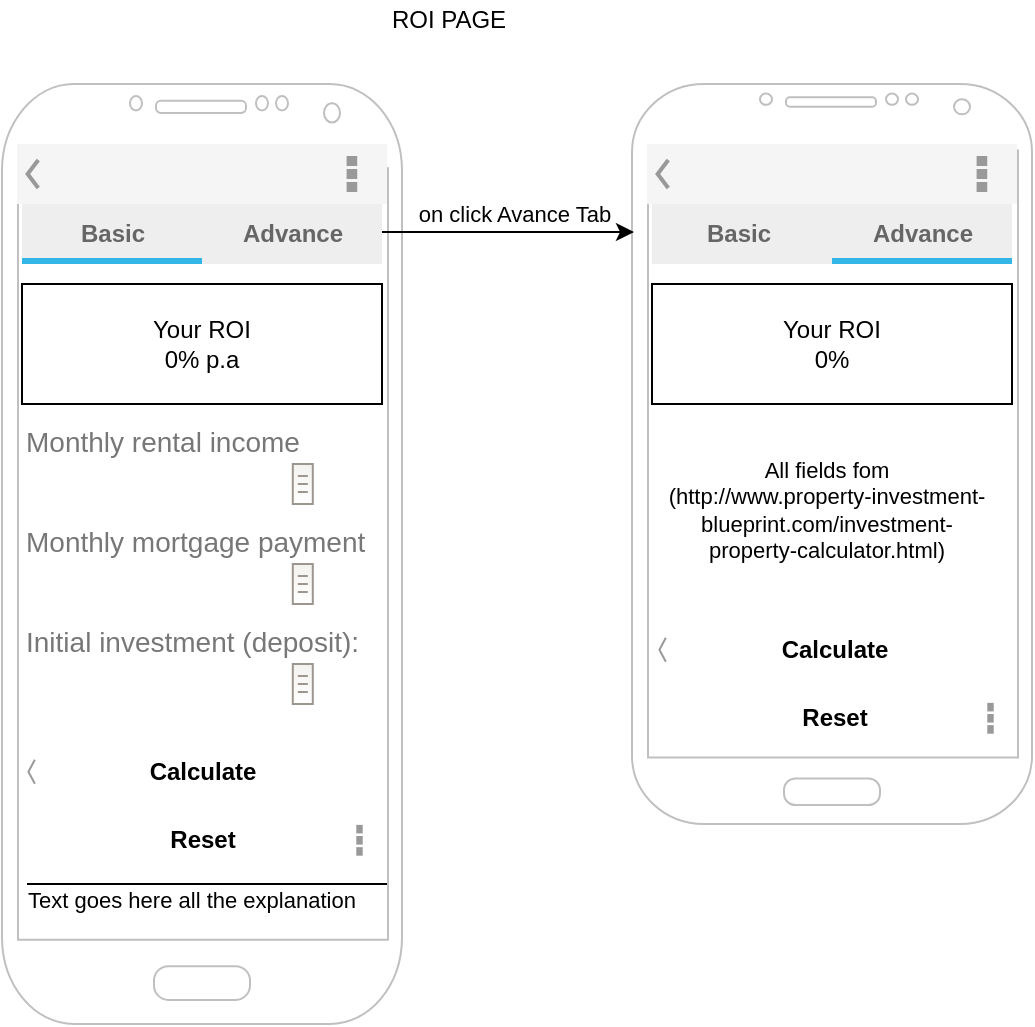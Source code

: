 <mxfile version="13.1.14" type="device"><diagram id="B-e0kKmEO6lOx1qu5hJP" name="Page-1"><mxGraphModel dx="782" dy="1532" grid="1" gridSize="10" guides="1" tooltips="1" connect="1" arrows="1" fold="1" page="1" pageScale="1" pageWidth="850" pageHeight="1100" background="none" math="0" shadow="0"><root><mxCell id="0"/><mxCell id="1" parent="0"/><mxCell id="aGyYyqSx-PIG1nHbQuLe-2" value="" style="strokeWidth=1;html=1;shadow=0;dashed=0;shape=mxgraph.android.scrollbars2;fillColor=#ffffff;strokeColor=none;" vertex="1" parent="1"><mxGeometry x="435" y="-30" width="180" height="270" as="geometry"/></mxCell><mxCell id="jYLuTEDQTWu2xpjve3Nn-9" value="" style="strokeWidth=1;html=1;shadow=0;dashed=0;shape=mxgraph.android.scrollbars2;fillColor=#ffffff;strokeColor=none;" parent="1" vertex="1"><mxGeometry x="120" y="-30" width="180" height="320" as="geometry"/></mxCell><mxCell id="jYLuTEDQTWu2xpjve3Nn-2" value="" style="verticalLabelPosition=bottom;verticalAlign=top;html=1;shadow=0;dashed=0;strokeWidth=1;shape=mxgraph.android.phone2;strokeColor=#c0c0c0;fillColor=#ffffff;gradientColor=#ffffff;" parent="1" vertex="1"><mxGeometry x="110" y="-90" width="200" height="470" as="geometry"/></mxCell><mxCell id="jYLuTEDQTWu2xpjve3Nn-5" value="" style="strokeWidth=1;html=1;shadow=0;dashed=0;shape=mxgraph.android.action_bar;fillColor=#f5f5f5;strokeColor=#666666;strokeWidth=2;fontColor=#333333;" parent="1" vertex="1"><mxGeometry x="117.5" y="-60" width="185" height="30" as="geometry"/></mxCell><mxCell id="jYLuTEDQTWu2xpjve3Nn-6" value="" style="strokeWidth=1;html=1;shadow=0;dashed=0;shape=mxgraph.android.split_action_bar_landscape;" parent="1" vertex="1"><mxGeometry x="120" y="241" width="180" height="60" as="geometry"/></mxCell><mxCell id="jYLuTEDQTWu2xpjve3Nn-7" value="Calculate" style="strokeWidth=1;html=1;shadow=0;dashed=0;shape=mxgraph.android.anchor;fontStyle=1;" parent="jYLuTEDQTWu2xpjve3Nn-6" vertex="1"><mxGeometry width="180" height="25.714" as="geometry"/></mxCell><mxCell id="jYLuTEDQTWu2xpjve3Nn-8" value="&lt;div&gt;Reset&lt;/div&gt;" style="strokeWidth=1;html=1;shadow=0;dashed=0;shape=mxgraph.android.anchor;fontStyle=1;" parent="jYLuTEDQTWu2xpjve3Nn-6" vertex="1"><mxGeometry y="34.286" width="180" height="25.714" as="geometry"/></mxCell><mxCell id="jYLuTEDQTWu2xpjve3Nn-29" value="" style="strokeWidth=1;html=1;shadow=0;dashed=0;shape=mxgraph.android.rrect;rSize=0;fillColor=#eeeeee;strokeColor=none;" parent="1" vertex="1"><mxGeometry x="120" y="-30" width="180" height="30" as="geometry"/></mxCell><mxCell id="jYLuTEDQTWu2xpjve3Nn-31" value="Basic" style="strokeWidth=1;html=1;shadow=0;dashed=0;shape=mxgraph.android.rrect;rSize=0;fontStyle=1;fillColor=none;strokeColor=none;fontColor=#666666;" parent="jYLuTEDQTWu2xpjve3Nn-29" vertex="1"><mxGeometry width="90" height="30" as="geometry"/></mxCell><mxCell id="jYLuTEDQTWu2xpjve3Nn-32" value="" style="strokeWidth=1;html=1;shadow=0;dashed=0;shape=mxgraph.android.rrect;rSize=0;fillColor=#33b5e5;strokeColor=none;" parent="jYLuTEDQTWu2xpjve3Nn-31" vertex="1"><mxGeometry y="27" width="90" height="3" as="geometry"/></mxCell><mxCell id="jYLuTEDQTWu2xpjve3Nn-33" value="Advance" style="strokeWidth=1;html=1;shadow=0;dashed=0;shape=mxgraph.android.anchor;fontStyle=1;fontColor=#666666;" parent="jYLuTEDQTWu2xpjve3Nn-29" vertex="1"><mxGeometry x="90" width="90" height="30" as="geometry"/></mxCell><mxCell id="jYLuTEDQTWu2xpjve3Nn-38" value="Monthly rental income" style="html=1;shadow=0;dashed=0;shape=mxgraph.bootstrap.rangeInput;dx=0.78;strokeColor=#9D968E;fillColor=#FFFFFF;fontColor=#777777;whiteSpace=wrap;align=left;verticalAlign=bottom;fontStyle=0;fontSize=14;labelPosition=center;verticalLabelPosition=top;gradientColor=#F4F2EF;gradientDirection=north;rangeStyle=rect;handleStyle=rect;" parent="1" vertex="1"><mxGeometry x="120" y="100" width="180" height="20" as="geometry"/></mxCell><mxCell id="jYLuTEDQTWu2xpjve3Nn-39" value="Monthly mortgage payment" style="html=1;shadow=0;dashed=0;shape=mxgraph.bootstrap.rangeInput;dx=0.78;strokeColor=#9D968E;fillColor=#FFFFFF;fontColor=#777777;whiteSpace=wrap;align=left;verticalAlign=bottom;fontStyle=0;fontSize=14;labelPosition=center;verticalLabelPosition=top;gradientColor=#F4F2EF;gradientDirection=north;rangeStyle=rect;handleStyle=rect;" parent="1" vertex="1"><mxGeometry x="120" y="150" width="180" height="20" as="geometry"/></mxCell><mxCell id="jYLuTEDQTWu2xpjve3Nn-41" value="" style="line;strokeWidth=1;html=1;shadow=0;fillColor=#FFFFFF;gradientColor=none;" parent="1" vertex="1"><mxGeometry x="122.5" y="305" width="180" height="10" as="geometry"/></mxCell><mxCell id="jYLuTEDQTWu2xpjve3Nn-44" value="" style="rounded=0;whiteSpace=wrap;html=1;shadow=0;strokeColor=#000000;strokeWidth=1;fillColor=#FFFFFF;gradientColor=none;" parent="1" vertex="1"><mxGeometry x="120" y="10" width="180" height="60" as="geometry"/></mxCell><mxCell id="jYLuTEDQTWu2xpjve3Nn-45" value="&lt;div&gt;Your ROI&lt;br&gt;&lt;/div&gt;&lt;div&gt;0% p.a&lt;br&gt;&lt;/div&gt;" style="text;html=1;strokeColor=none;fillColor=none;align=center;verticalAlign=middle;whiteSpace=wrap;rounded=0;shadow=0;" parent="1" vertex="1"><mxGeometry x="120" y="10" width="180" height="60" as="geometry"/></mxCell><mxCell id="aGyYyqSx-PIG1nHbQuLe-1" value="&lt;div&gt;ROI PAGE&lt;/div&gt;" style="text;html=1;align=center;verticalAlign=middle;resizable=0;points=[];autosize=1;" vertex="1" parent="1"><mxGeometry x="297.5" y="-132" width="70" height="20" as="geometry"/></mxCell><mxCell id="aGyYyqSx-PIG1nHbQuLe-3" value="" style="verticalLabelPosition=bottom;verticalAlign=top;html=1;shadow=0;dashed=0;strokeWidth=1;shape=mxgraph.android.phone2;strokeColor=#c0c0c0;fillColor=#ffffff;gradientColor=#ffffff;" vertex="1" parent="1"><mxGeometry x="425" y="-90" width="200" height="370" as="geometry"/></mxCell><mxCell id="aGyYyqSx-PIG1nHbQuLe-4" value="" style="strokeWidth=1;html=1;shadow=0;dashed=0;shape=mxgraph.android.action_bar;fillColor=#f5f5f5;strokeColor=#666666;strokeWidth=2;fontColor=#333333;" vertex="1" parent="1"><mxGeometry x="432.5" y="-60" width="185" height="30" as="geometry"/></mxCell><mxCell id="aGyYyqSx-PIG1nHbQuLe-8" value="" style="strokeWidth=1;html=1;shadow=0;dashed=0;shape=mxgraph.android.rrect;rSize=0;fillColor=#eeeeee;strokeColor=none;" vertex="1" parent="1"><mxGeometry x="435" y="-30" width="180" height="30" as="geometry"/></mxCell><mxCell id="aGyYyqSx-PIG1nHbQuLe-9" value="Advance" style="strokeWidth=1;html=1;shadow=0;dashed=0;shape=mxgraph.android.rrect;rSize=0;fontStyle=1;fillColor=none;strokeColor=none;fontColor=#666666;" vertex="1" parent="aGyYyqSx-PIG1nHbQuLe-8"><mxGeometry x="90" width="90" height="30" as="geometry"/></mxCell><mxCell id="aGyYyqSx-PIG1nHbQuLe-10" value="" style="strokeWidth=1;html=1;shadow=0;dashed=0;shape=mxgraph.android.rrect;rSize=0;fillColor=#33b5e5;strokeColor=none;" vertex="1" parent="aGyYyqSx-PIG1nHbQuLe-9"><mxGeometry y="27" width="90" height="3" as="geometry"/></mxCell><mxCell id="aGyYyqSx-PIG1nHbQuLe-11" value="Basic" style="strokeWidth=1;html=1;shadow=0;dashed=0;shape=mxgraph.android.anchor;fontStyle=1;fontColor=#666666;" vertex="1" parent="aGyYyqSx-PIG1nHbQuLe-8"><mxGeometry x="-2.5" width="90" height="30" as="geometry"/></mxCell><mxCell id="aGyYyqSx-PIG1nHbQuLe-15" value="" style="rounded=0;whiteSpace=wrap;html=1;shadow=0;strokeColor=#000000;strokeWidth=1;fillColor=#FFFFFF;gradientColor=none;" vertex="1" parent="1"><mxGeometry x="435" y="10" width="180" height="60" as="geometry"/></mxCell><mxCell id="aGyYyqSx-PIG1nHbQuLe-16" value="&lt;div&gt;Your ROI&lt;br&gt;&lt;/div&gt;&lt;div&gt;0%&lt;br&gt;&lt;/div&gt;" style="text;html=1;strokeColor=none;fillColor=none;align=center;verticalAlign=middle;whiteSpace=wrap;rounded=0;shadow=0;" vertex="1" parent="1"><mxGeometry x="435" y="10" width="180" height="60" as="geometry"/></mxCell><mxCell id="aGyYyqSx-PIG1nHbQuLe-18" value="" style="edgeStyle=orthogonalEdgeStyle;rounded=0;orthogonalLoop=1;jettySize=auto;html=1;" edge="1" parent="1" source="jYLuTEDQTWu2xpjve3Nn-33"><mxGeometry relative="1" as="geometry"><mxPoint x="426" y="-16" as="targetPoint"/><Array as="points"><mxPoint x="340" y="-16"/><mxPoint x="340" y="-16"/></Array></mxGeometry></mxCell><mxCell id="aGyYyqSx-PIG1nHbQuLe-19" value="Text goes here all the explanation" style="text;html=1;strokeColor=none;fillColor=none;align=center;verticalAlign=middle;whiteSpace=wrap;rounded=0;fontSize=11;" vertex="1" parent="1"><mxGeometry x="109.5" y="308" width="190" height="20" as="geometry"/></mxCell><mxCell id="aGyYyqSx-PIG1nHbQuLe-21" value="on click Avance Tab" style="text;html=1;align=center;verticalAlign=middle;resizable=0;points=[];autosize=1;fontSize=11;" vertex="1" parent="1"><mxGeometry x="311" y="-35" width="110" height="20" as="geometry"/></mxCell><mxCell id="aGyYyqSx-PIG1nHbQuLe-23" value="Initial investment (deposit):" style="html=1;shadow=0;dashed=0;shape=mxgraph.bootstrap.rangeInput;dx=0.78;strokeColor=#9D968E;fillColor=#FFFFFF;fontColor=#777777;whiteSpace=wrap;align=left;verticalAlign=bottom;fontStyle=0;fontSize=14;labelPosition=center;verticalLabelPosition=top;gradientColor=#F4F2EF;gradientDirection=north;rangeStyle=rect;handleStyle=rect;" vertex="1" parent="1"><mxGeometry x="120" y="200" width="180" height="20" as="geometry"/></mxCell><mxCell id="aGyYyqSx-PIG1nHbQuLe-25" value="" style="strokeWidth=1;html=1;shadow=0;dashed=0;shape=mxgraph.android.split_action_bar_landscape;" vertex="1" parent="1"><mxGeometry x="435.5" y="180" width="180" height="60" as="geometry"/></mxCell><mxCell id="aGyYyqSx-PIG1nHbQuLe-26" value="Calculate" style="strokeWidth=1;html=1;shadow=0;dashed=0;shape=mxgraph.android.anchor;fontStyle=1;" vertex="1" parent="aGyYyqSx-PIG1nHbQuLe-25"><mxGeometry width="180" height="25.714" as="geometry"/></mxCell><mxCell id="aGyYyqSx-PIG1nHbQuLe-27" value="&lt;div&gt;Reset&lt;/div&gt;" style="strokeWidth=1;html=1;shadow=0;dashed=0;shape=mxgraph.android.anchor;fontStyle=1;" vertex="1" parent="aGyYyqSx-PIG1nHbQuLe-25"><mxGeometry y="34.286" width="180" height="25.714" as="geometry"/></mxCell><mxCell id="aGyYyqSx-PIG1nHbQuLe-36" value="All fields fom (http://www.property-investment-blueprint.com/investment-property-calculator.html)" style="text;html=1;strokeColor=none;fillColor=none;align=center;verticalAlign=middle;whiteSpace=wrap;rounded=0;fontSize=11;" vertex="1" parent="1"><mxGeometry x="440" y="75" width="165" height="95" as="geometry"/></mxCell><mxCell id="aGyYyqSx-PIG1nHbQuLe-37" value="" style="shape=image;html=1;verticalAlign=top;verticalLabelPosition=bottom;labelBackgroundColor=#ffffff;imageAspect=0;aspect=fixed;image=https://cdn3.iconfinder.com/data/icons/sympletts-free-sampler/128/help-questionmark-128.png;fontSize=11;" vertex="1" parent="1"><mxGeometry x="260" y="80" width="20" height="20" as="geometry"/></mxCell><mxCell id="aGyYyqSx-PIG1nHbQuLe-38" value="" style="shape=image;html=1;verticalAlign=top;verticalLabelPosition=bottom;labelBackgroundColor=#ffffff;imageAspect=0;aspect=fixed;image=https://cdn3.iconfinder.com/data/icons/sympletts-free-sampler/128/help-questionmark-128.png;fontSize=11;" vertex="1" parent="1"><mxGeometry x="260" y="80" width="20" height="20" as="geometry"/></mxCell></root></mxGraphModel></diagram></mxfile>